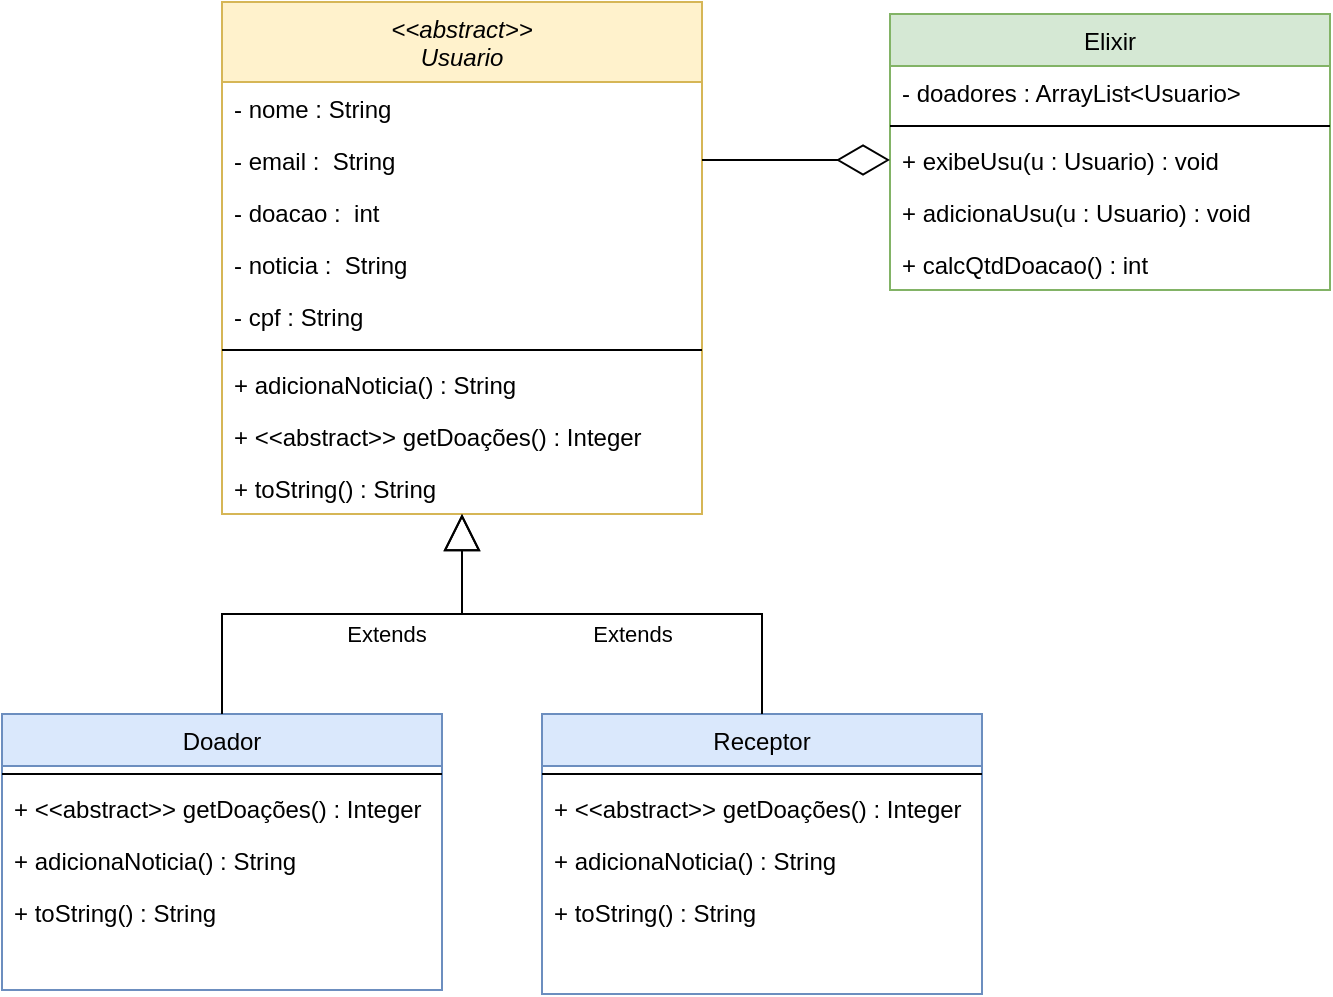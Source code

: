 <mxfile version="20.2.6" type="github">
  <diagram id="aTb-ESIDeMLQZoCs1p53" name="Página-1">
    <mxGraphModel dx="974" dy="564" grid="1" gridSize="10" guides="1" tooltips="1" connect="1" arrows="1" fold="1" page="1" pageScale="1" pageWidth="827" pageHeight="1169" math="0" shadow="0">
      <root>
        <mxCell id="0" />
        <mxCell id="1" parent="0" />
        <mxCell id="b9h8usHBb8SR3x2YlY1s-8" value="Doador" style="swimlane;fontStyle=0;align=center;verticalAlign=top;childLayout=stackLayout;horizontal=1;startSize=26;horizontalStack=0;resizeParent=1;resizeLast=0;collapsible=1;marginBottom=0;rounded=0;shadow=0;strokeWidth=1;fillColor=#dae8fc;strokeColor=#6c8ebf;" parent="1" vertex="1">
          <mxGeometry x="60" y="370" width="220" height="138" as="geometry">
            <mxRectangle x="340" y="380" width="170" height="26" as="alternateBounds" />
          </mxGeometry>
        </mxCell>
        <mxCell id="b9h8usHBb8SR3x2YlY1s-9" value="" style="line;html=1;strokeWidth=1;align=left;verticalAlign=middle;spacingTop=-1;spacingLeft=3;spacingRight=3;rotatable=0;labelPosition=right;points=[];portConstraint=eastwest;" parent="b9h8usHBb8SR3x2YlY1s-8" vertex="1">
          <mxGeometry y="26" width="220" height="8" as="geometry" />
        </mxCell>
        <mxCell id="b9h8usHBb8SR3x2YlY1s-36" value="+ &lt;&lt;abstract&gt;&gt; getDoações() : Integer" style="text;align=left;verticalAlign=top;spacingLeft=4;spacingRight=4;overflow=hidden;rotatable=0;points=[[0,0.5],[1,0.5]];portConstraint=eastwest;" parent="b9h8usHBb8SR3x2YlY1s-8" vertex="1">
          <mxGeometry y="34" width="220" height="26" as="geometry" />
        </mxCell>
        <mxCell id="ISCFeHpsxxFy9J7fNroi-2" value="+ adicionaNoticia() : String" style="text;align=left;verticalAlign=top;spacingLeft=4;spacingRight=4;overflow=hidden;rotatable=0;points=[[0,0.5],[1,0.5]];portConstraint=eastwest;" vertex="1" parent="b9h8usHBb8SR3x2YlY1s-8">
          <mxGeometry y="60" width="220" height="26" as="geometry" />
        </mxCell>
        <mxCell id="b9h8usHBb8SR3x2YlY1s-12" value="+ toString() : String" style="text;align=left;verticalAlign=top;spacingLeft=4;spacingRight=4;overflow=hidden;rotatable=0;points=[[0,0.5],[1,0.5]];portConstraint=eastwest;" parent="b9h8usHBb8SR3x2YlY1s-8" vertex="1">
          <mxGeometry y="86" width="220" height="26" as="geometry" />
        </mxCell>
        <mxCell id="b9h8usHBb8SR3x2YlY1s-13" value="Elixir" style="swimlane;fontStyle=0;align=center;verticalAlign=top;childLayout=stackLayout;horizontal=1;startSize=26;horizontalStack=0;resizeParent=1;resizeLast=0;collapsible=1;marginBottom=0;rounded=0;shadow=0;strokeWidth=1;fillColor=#d5e8d4;strokeColor=#82b366;" parent="1" vertex="1">
          <mxGeometry x="504" y="20" width="220" height="138" as="geometry">
            <mxRectangle x="550" y="140" width="160" height="26" as="alternateBounds" />
          </mxGeometry>
        </mxCell>
        <mxCell id="b9h8usHBb8SR3x2YlY1s-14" value="- doadores : ArrayList&lt;Usuario&gt;" style="text;align=left;verticalAlign=top;spacingLeft=4;spacingRight=4;overflow=hidden;rotatable=0;points=[[0,0.5],[1,0.5]];portConstraint=eastwest;" parent="b9h8usHBb8SR3x2YlY1s-13" vertex="1">
          <mxGeometry y="26" width="220" height="26" as="geometry" />
        </mxCell>
        <mxCell id="b9h8usHBb8SR3x2YlY1s-15" value="" style="line;html=1;strokeWidth=1;align=left;verticalAlign=middle;spacingTop=-1;spacingLeft=3;spacingRight=3;rotatable=0;labelPosition=right;points=[];portConstraint=eastwest;" parent="b9h8usHBb8SR3x2YlY1s-13" vertex="1">
          <mxGeometry y="52" width="220" height="8" as="geometry" />
        </mxCell>
        <mxCell id="b9h8usHBb8SR3x2YlY1s-16" value="+ exibeUsu(u : Usuario) : void" style="text;align=left;verticalAlign=top;spacingLeft=4;spacingRight=4;overflow=hidden;rotatable=0;points=[[0,0.5],[1,0.5]];portConstraint=eastwest;" parent="b9h8usHBb8SR3x2YlY1s-13" vertex="1">
          <mxGeometry y="60" width="220" height="26" as="geometry" />
        </mxCell>
        <mxCell id="b9h8usHBb8SR3x2YlY1s-17" value="+ adicionaUsu(u : Usuario) : void" style="text;align=left;verticalAlign=top;spacingLeft=4;spacingRight=4;overflow=hidden;rotatable=0;points=[[0,0.5],[1,0.5]];portConstraint=eastwest;" parent="b9h8usHBb8SR3x2YlY1s-13" vertex="1">
          <mxGeometry y="86" width="220" height="26" as="geometry" />
        </mxCell>
        <mxCell id="b9h8usHBb8SR3x2YlY1s-18" value="+ calcQtdDoacao() : int" style="text;align=left;verticalAlign=top;spacingLeft=4;spacingRight=4;overflow=hidden;rotatable=0;points=[[0,0.5],[1,0.5]];portConstraint=eastwest;" parent="b9h8usHBb8SR3x2YlY1s-13" vertex="1">
          <mxGeometry y="112" width="220" height="26" as="geometry" />
        </mxCell>
        <mxCell id="b9h8usHBb8SR3x2YlY1s-19" value="&lt;&lt;abstract&gt;&gt;&#xa;Usuario" style="swimlane;fontStyle=2;align=center;verticalAlign=top;childLayout=stackLayout;horizontal=1;startSize=40;horizontalStack=0;resizeParent=1;resizeLast=0;collapsible=1;marginBottom=0;rounded=0;shadow=0;strokeWidth=1;fillColor=#fff2cc;strokeColor=#d6b656;" parent="1" vertex="1">
          <mxGeometry x="170" y="14" width="240" height="256" as="geometry">
            <mxRectangle x="230" y="140" width="160" height="26" as="alternateBounds" />
          </mxGeometry>
        </mxCell>
        <mxCell id="b9h8usHBb8SR3x2YlY1s-20" value="- nome : String" style="text;align=left;verticalAlign=top;spacingLeft=4;spacingRight=4;overflow=hidden;rotatable=0;points=[[0,0.5],[1,0.5]];portConstraint=eastwest;" parent="b9h8usHBb8SR3x2YlY1s-19" vertex="1">
          <mxGeometry y="40" width="240" height="26" as="geometry" />
        </mxCell>
        <mxCell id="b9h8usHBb8SR3x2YlY1s-21" value="- email :  String" style="text;align=left;verticalAlign=top;spacingLeft=4;spacingRight=4;overflow=hidden;rotatable=0;points=[[0,0.5],[1,0.5]];portConstraint=eastwest;" parent="b9h8usHBb8SR3x2YlY1s-19" vertex="1">
          <mxGeometry y="66" width="240" height="26" as="geometry" />
        </mxCell>
        <mxCell id="b9h8usHBb8SR3x2YlY1s-28" value="- doacao :  int" style="text;align=left;verticalAlign=top;spacingLeft=4;spacingRight=4;overflow=hidden;rotatable=0;points=[[0,0.5],[1,0.5]];portConstraint=eastwest;" parent="b9h8usHBb8SR3x2YlY1s-19" vertex="1">
          <mxGeometry y="92" width="240" height="26" as="geometry" />
        </mxCell>
        <mxCell id="b9h8usHBb8SR3x2YlY1s-30" value="- noticia :  String" style="text;align=left;verticalAlign=top;spacingLeft=4;spacingRight=4;overflow=hidden;rotatable=0;points=[[0,0.5],[1,0.5]];portConstraint=eastwest;" parent="b9h8usHBb8SR3x2YlY1s-19" vertex="1">
          <mxGeometry y="118" width="240" height="26" as="geometry" />
        </mxCell>
        <mxCell id="b9h8usHBb8SR3x2YlY1s-22" value="- cpf : String" style="text;align=left;verticalAlign=top;spacingLeft=4;spacingRight=4;overflow=hidden;rotatable=0;points=[[0,0.5],[1,0.5]];portConstraint=eastwest;" parent="b9h8usHBb8SR3x2YlY1s-19" vertex="1">
          <mxGeometry y="144" width="240" height="26" as="geometry" />
        </mxCell>
        <mxCell id="b9h8usHBb8SR3x2YlY1s-23" value="" style="line;html=1;strokeWidth=1;align=left;verticalAlign=middle;spacingTop=-1;spacingLeft=3;spacingRight=3;rotatable=0;labelPosition=right;points=[];portConstraint=eastwest;" parent="b9h8usHBb8SR3x2YlY1s-19" vertex="1">
          <mxGeometry y="170" width="240" height="8" as="geometry" />
        </mxCell>
        <mxCell id="ISCFeHpsxxFy9J7fNroi-1" value="+ adicionaNoticia() : String" style="text;align=left;verticalAlign=top;spacingLeft=4;spacingRight=4;overflow=hidden;rotatable=0;points=[[0,0.5],[1,0.5]];portConstraint=eastwest;" vertex="1" parent="b9h8usHBb8SR3x2YlY1s-19">
          <mxGeometry y="178" width="240" height="26" as="geometry" />
        </mxCell>
        <mxCell id="b9h8usHBb8SR3x2YlY1s-24" value="+ &lt;&lt;abstract&gt;&gt; getDoações() : Integer" style="text;align=left;verticalAlign=top;spacingLeft=4;spacingRight=4;overflow=hidden;rotatable=0;points=[[0,0.5],[1,0.5]];portConstraint=eastwest;" parent="b9h8usHBb8SR3x2YlY1s-19" vertex="1">
          <mxGeometry y="204" width="240" height="26" as="geometry" />
        </mxCell>
        <mxCell id="ISCFeHpsxxFy9J7fNroi-3" value="+ toString() : String" style="text;align=left;verticalAlign=top;spacingLeft=4;spacingRight=4;overflow=hidden;rotatable=0;points=[[0,0.5],[1,0.5]];portConstraint=eastwest;" vertex="1" parent="b9h8usHBb8SR3x2YlY1s-19">
          <mxGeometry y="230" width="240" height="26" as="geometry" />
        </mxCell>
        <mxCell id="b9h8usHBb8SR3x2YlY1s-25" value="" style="endArrow=diamondThin;endFill=0;endSize=24;html=1;rounded=0;entryX=0;entryY=0.5;entryDx=0;entryDy=0;exitX=1;exitY=0.5;exitDx=0;exitDy=0;" parent="1" source="b9h8usHBb8SR3x2YlY1s-21" target="b9h8usHBb8SR3x2YlY1s-16" edge="1">
          <mxGeometry width="160" relative="1" as="geometry">
            <mxPoint x="420" y="350" as="sourcePoint" />
            <mxPoint x="580" y="350" as="targetPoint" />
          </mxGeometry>
        </mxCell>
        <mxCell id="b9h8usHBb8SR3x2YlY1s-26" value="Extends" style="endArrow=block;endSize=16;endFill=0;html=1;rounded=0;exitX=0.5;exitY=0;exitDx=0;exitDy=0;" parent="1" source="b9h8usHBb8SR3x2YlY1s-8" edge="1">
          <mxGeometry x="0.199" y="-10" width="160" relative="1" as="geometry">
            <mxPoint x="380" y="270" as="sourcePoint" />
            <mxPoint x="290" y="270" as="targetPoint" />
            <Array as="points">
              <mxPoint x="170" y="320" />
              <mxPoint x="280" y="320" />
              <mxPoint x="290" y="320" />
            </Array>
            <mxPoint as="offset" />
          </mxGeometry>
        </mxCell>
        <mxCell id="b9h8usHBb8SR3x2YlY1s-29" value="Receptor" style="swimlane;fontStyle=0;align=center;verticalAlign=top;childLayout=stackLayout;horizontal=1;startSize=26;horizontalStack=0;resizeParent=1;resizeLast=0;collapsible=1;marginBottom=0;rounded=0;shadow=0;strokeWidth=1;fillColor=#dae8fc;strokeColor=#6c8ebf;" parent="1" vertex="1">
          <mxGeometry x="330" y="370" width="220" height="140" as="geometry">
            <mxRectangle x="340" y="380" width="170" height="26" as="alternateBounds" />
          </mxGeometry>
        </mxCell>
        <mxCell id="b9h8usHBb8SR3x2YlY1s-31" value="" style="line;html=1;strokeWidth=1;align=left;verticalAlign=middle;spacingTop=-1;spacingLeft=3;spacingRight=3;rotatable=0;labelPosition=right;points=[];portConstraint=eastwest;" parent="b9h8usHBb8SR3x2YlY1s-29" vertex="1">
          <mxGeometry y="26" width="220" height="8" as="geometry" />
        </mxCell>
        <mxCell id="b9h8usHBb8SR3x2YlY1s-37" value="+ &lt;&lt;abstract&gt;&gt; getDoações() : Integer" style="text;align=left;verticalAlign=top;spacingLeft=4;spacingRight=4;overflow=hidden;rotatable=0;points=[[0,0.5],[1,0.5]];portConstraint=eastwest;" parent="b9h8usHBb8SR3x2YlY1s-29" vertex="1">
          <mxGeometry y="34" width="220" height="26" as="geometry" />
        </mxCell>
        <mxCell id="b9h8usHBb8SR3x2YlY1s-34" value="+ adicionaNoticia() : String" style="text;align=left;verticalAlign=top;spacingLeft=4;spacingRight=4;overflow=hidden;rotatable=0;points=[[0,0.5],[1,0.5]];portConstraint=eastwest;" parent="b9h8usHBb8SR3x2YlY1s-29" vertex="1">
          <mxGeometry y="60" width="220" height="26" as="geometry" />
        </mxCell>
        <mxCell id="b9h8usHBb8SR3x2YlY1s-33" value="+ toString() : String" style="text;align=left;verticalAlign=top;spacingLeft=4;spacingRight=4;overflow=hidden;rotatable=0;points=[[0,0.5],[1,0.5]];portConstraint=eastwest;" parent="b9h8usHBb8SR3x2YlY1s-29" vertex="1">
          <mxGeometry y="86" width="220" height="26" as="geometry" />
        </mxCell>
        <mxCell id="b9h8usHBb8SR3x2YlY1s-35" value="Extends" style="endArrow=block;endSize=16;endFill=0;html=1;rounded=0;exitX=0.5;exitY=0;exitDx=0;exitDy=0;" parent="1" source="b9h8usHBb8SR3x2YlY1s-29" edge="1">
          <mxGeometry x="-0.078" y="10" width="160" relative="1" as="geometry">
            <mxPoint x="330" y="330" as="sourcePoint" />
            <mxPoint x="290" y="270" as="targetPoint" />
            <mxPoint as="offset" />
            <Array as="points">
              <mxPoint x="440" y="320" />
              <mxPoint x="290" y="320" />
            </Array>
          </mxGeometry>
        </mxCell>
      </root>
    </mxGraphModel>
  </diagram>
</mxfile>
